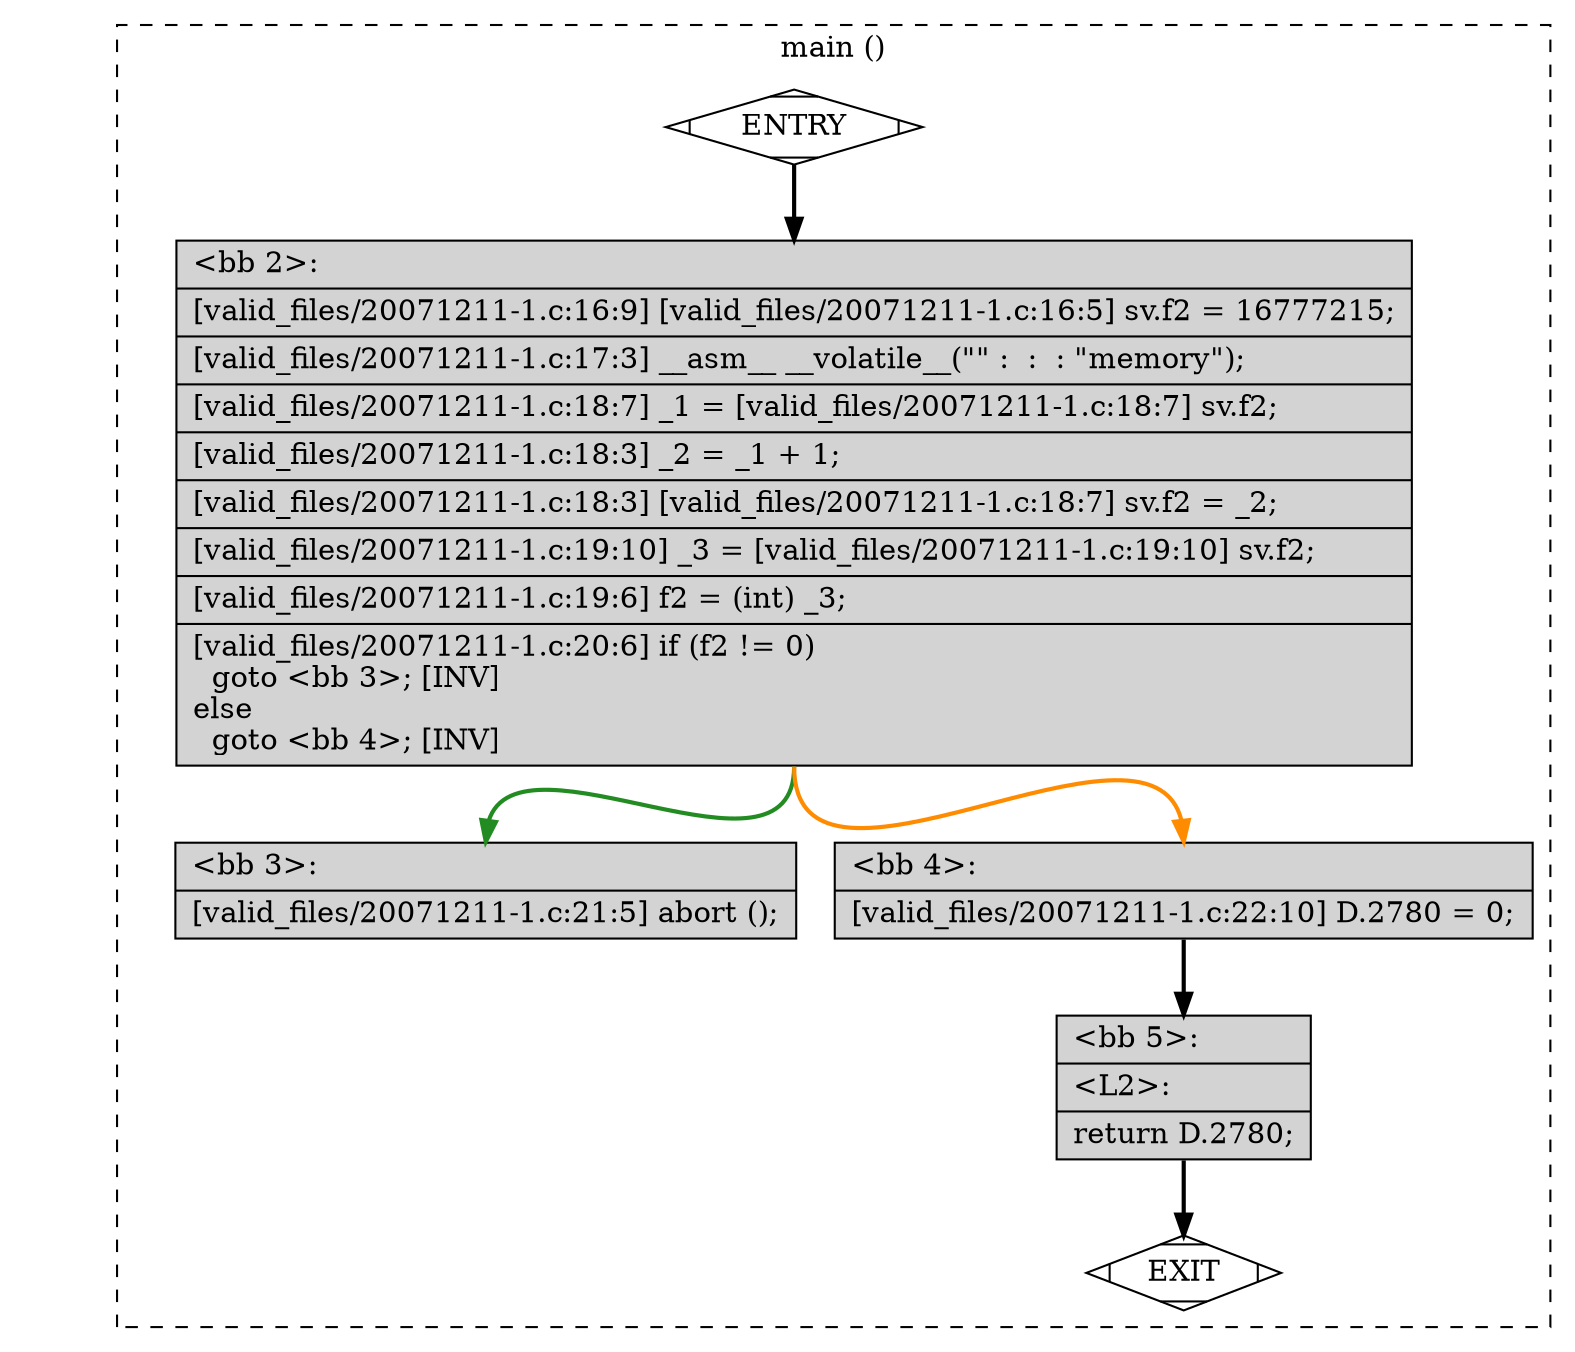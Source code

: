 digraph "a-20071211-1.c.015t.cfg" {
overlap=false;
subgraph "cluster_main" {
	style="dashed";
	color="black";
	label="main ()";
	fn_0_basic_block_0 [shape=Mdiamond,style=filled,fillcolor=white,label="ENTRY"];

	fn_0_basic_block_1 [shape=Mdiamond,style=filled,fillcolor=white,label="EXIT"];

	fn_0_basic_block_2 [shape=record,style=filled,fillcolor=lightgrey,label="{\<bb\ 2\>:\l\
|[valid_files/20071211-1.c:16:9]\ [valid_files/20071211-1.c:16:5]\ sv.f2\ =\ 16777215;\l\
|[valid_files/20071211-1.c:17:3]\ __asm__\ __volatile__(\"\"\ :\ \ :\ \ :\ \"memory\");\l\
|[valid_files/20071211-1.c:18:7]\ _1\ =\ [valid_files/20071211-1.c:18:7]\ sv.f2;\l\
|[valid_files/20071211-1.c:18:3]\ _2\ =\ _1\ +\ 1;\l\
|[valid_files/20071211-1.c:18:3]\ [valid_files/20071211-1.c:18:7]\ sv.f2\ =\ _2;\l\
|[valid_files/20071211-1.c:19:10]\ _3\ =\ [valid_files/20071211-1.c:19:10]\ sv.f2;\l\
|[valid_files/20071211-1.c:19:6]\ f2\ =\ (int)\ _3;\l\
|[valid_files/20071211-1.c:20:6]\ if\ (f2\ !=\ 0)\l\
\ \ goto\ \<bb\ 3\>;\ [INV]\l\
else\l\
\ \ goto\ \<bb\ 4\>;\ [INV]\l\
}"];

	fn_0_basic_block_3 [shape=record,style=filled,fillcolor=lightgrey,label="{\<bb\ 3\>:\l\
|[valid_files/20071211-1.c:21:5]\ abort\ ();\l\
}"];

	fn_0_basic_block_4 [shape=record,style=filled,fillcolor=lightgrey,label="{\<bb\ 4\>:\l\
|[valid_files/20071211-1.c:22:10]\ D.2780\ =\ 0;\l\
}"];

	fn_0_basic_block_5 [shape=record,style=filled,fillcolor=lightgrey,label="{\<bb\ 5\>:\l\
|\<L2\>:\l\
|return\ D.2780;\l\
}"];

	fn_0_basic_block_0:s -> fn_0_basic_block_2:n [style="solid,bold",color=black,weight=100,constraint=true];
	fn_0_basic_block_2:s -> fn_0_basic_block_3:n [style="solid,bold",color=forestgreen,weight=10,constraint=true];
	fn_0_basic_block_2:s -> fn_0_basic_block_4:n [style="solid,bold",color=darkorange,weight=10,constraint=true];
	fn_0_basic_block_4:s -> fn_0_basic_block_5:n [style="solid,bold",color=black,weight=100,constraint=true];
	fn_0_basic_block_5:s -> fn_0_basic_block_1:n [style="solid,bold",color=black,weight=10,constraint=true];
	fn_0_basic_block_0:s -> fn_0_basic_block_1:n [style="invis",constraint=true];
}
}
